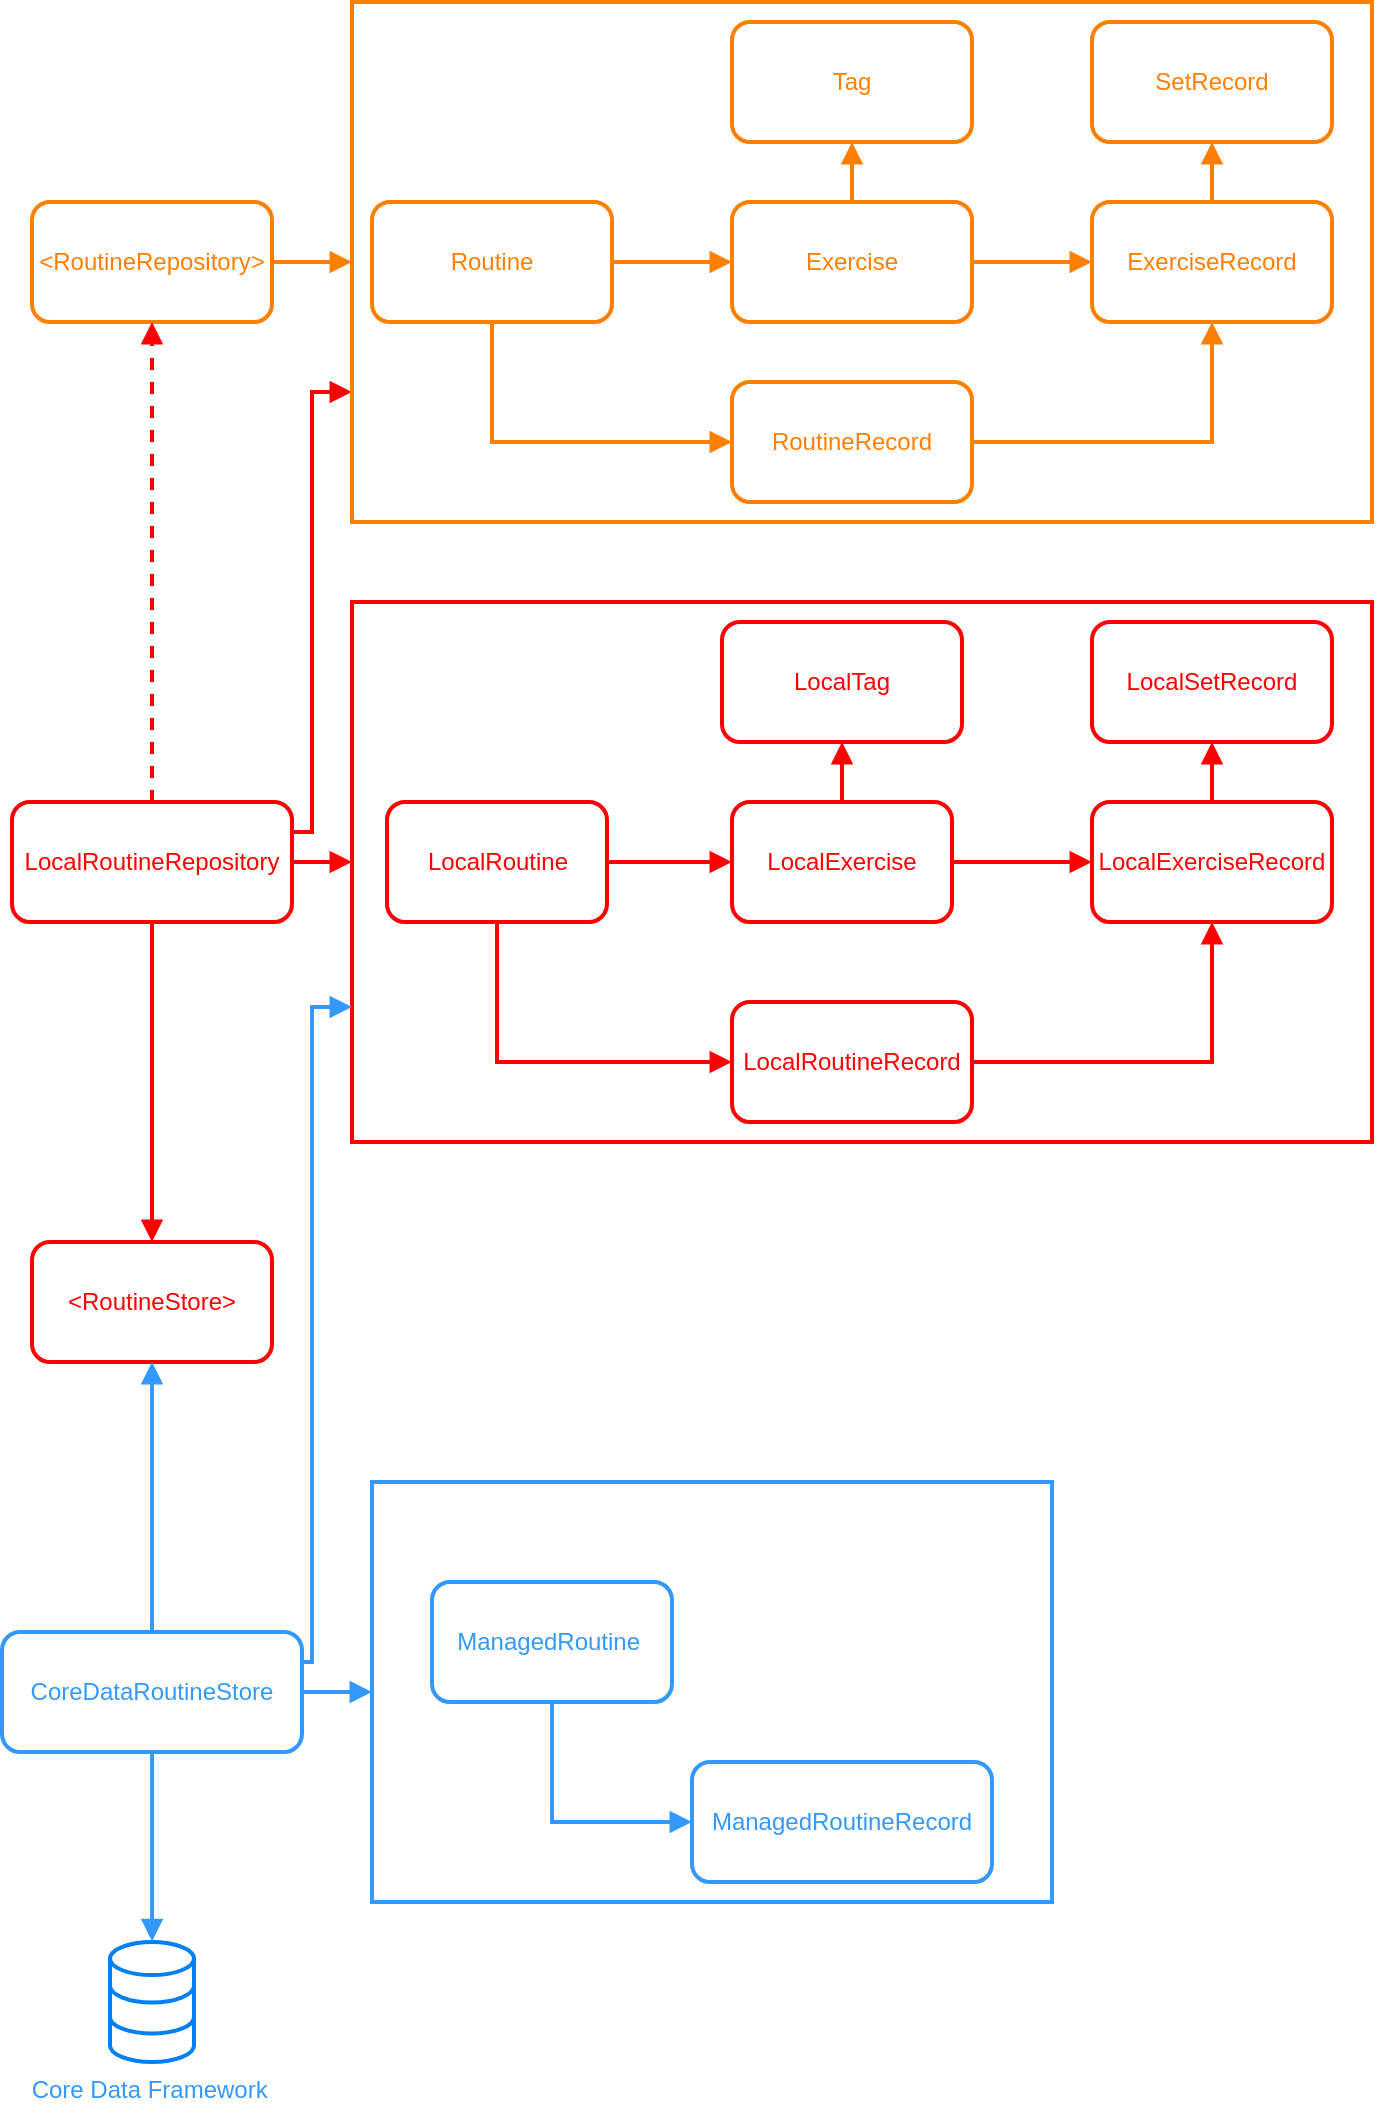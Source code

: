 <mxfile version="20.4.0" type="github">
  <diagram id="2B8HeTFWgGuEjmucc7ja" name="Page-1">
    <mxGraphModel dx="1527" dy="988" grid="1" gridSize="10" guides="1" tooltips="1" connect="1" arrows="1" fold="1" page="1" pageScale="1" pageWidth="850" pageHeight="1100" math="0" shadow="0">
      <root>
        <mxCell id="0" />
        <mxCell id="1" parent="0" />
        <mxCell id="P76DowJpvTOQ1wrHwXYp-2" value="" style="edgeStyle=orthogonalEdgeStyle;rounded=0;orthogonalLoop=1;jettySize=auto;html=1;strokeColor=#FF8000;fontColor=#FF8000;endArrow=block;endFill=1;strokeWidth=2;" parent="1" source="P76DowJpvTOQ1wrHwXYp-3" target="P76DowJpvTOQ1wrHwXYp-6" edge="1">
          <mxGeometry relative="1" as="geometry" />
        </mxCell>
        <mxCell id="P76DowJpvTOQ1wrHwXYp-3" value="Exercise" style="whiteSpace=wrap;html=1;fillColor=#FFFFFF;strokeColor=#FF8000;fontColor=#FF8000;rounded=1;strokeWidth=2;" parent="1" vertex="1">
          <mxGeometry x="410" y="110" width="120" height="60" as="geometry" />
        </mxCell>
        <mxCell id="P76DowJpvTOQ1wrHwXYp-4" value="" style="edgeStyle=orthogonalEdgeStyle;rounded=0;orthogonalLoop=1;jettySize=auto;html=1;strokeColor=#FF8000;fontColor=#FF8000;endArrow=block;endFill=1;strokeWidth=2;" parent="1" source="P76DowJpvTOQ1wrHwXYp-6" target="P76DowJpvTOQ1wrHwXYp-8" edge="1">
          <mxGeometry relative="1" as="geometry" />
        </mxCell>
        <mxCell id="P76DowJpvTOQ1wrHwXYp-6" value="ExerciseRecord" style="whiteSpace=wrap;html=1;fillColor=#FFFFFF;strokeColor=#FF8000;fontColor=#FF8000;rounded=1;strokeWidth=2;" parent="1" vertex="1">
          <mxGeometry x="590" y="110" width="120" height="60" as="geometry" />
        </mxCell>
        <mxCell id="P76DowJpvTOQ1wrHwXYp-8" value="SetRecord" style="whiteSpace=wrap;html=1;fillColor=#FFFFFF;strokeColor=#FF8000;fontColor=#FF8000;rounded=1;strokeWidth=2;" parent="1" vertex="1">
          <mxGeometry x="590" y="20" width="120" height="60" as="geometry" />
        </mxCell>
        <mxCell id="P76DowJpvTOQ1wrHwXYp-9" value="Tag" style="whiteSpace=wrap;html=1;fillColor=#FFFFFF;strokeColor=#FF8000;fontColor=#FF8000;rounded=1;strokeWidth=2;" parent="1" vertex="1">
          <mxGeometry x="410" y="20" width="120" height="60" as="geometry" />
        </mxCell>
        <mxCell id="P76DowJpvTOQ1wrHwXYp-12" value="" style="edgeStyle=orthogonalEdgeStyle;rounded=0;orthogonalLoop=1;jettySize=auto;html=1;strokeColor=#FF8000;fontColor=#FF8000;endArrow=block;endFill=1;strokeWidth=2;exitX=0.5;exitY=0;exitDx=0;exitDy=0;" parent="1" source="P76DowJpvTOQ1wrHwXYp-3" target="P76DowJpvTOQ1wrHwXYp-9" edge="1">
          <mxGeometry relative="1" as="geometry">
            <mxPoint x="540" y="250" as="sourcePoint" />
            <mxPoint x="600" y="250" as="targetPoint" />
          </mxGeometry>
        </mxCell>
        <mxCell id="P76DowJpvTOQ1wrHwXYp-16" style="edgeStyle=orthogonalEdgeStyle;rounded=0;orthogonalLoop=1;jettySize=auto;html=1;exitX=1;exitY=0.5;exitDx=0;exitDy=0;strokeWidth=2;strokeColor=#FF8000;endArrow=block;endFill=1;" parent="1" source="P76DowJpvTOQ1wrHwXYp-13" target="P76DowJpvTOQ1wrHwXYp-3" edge="1">
          <mxGeometry relative="1" as="geometry">
            <Array as="points">
              <mxPoint x="450" y="140" />
              <mxPoint x="450" y="140" />
            </Array>
          </mxGeometry>
        </mxCell>
        <mxCell id="P76DowJpvTOQ1wrHwXYp-17" style="edgeStyle=orthogonalEdgeStyle;rounded=0;orthogonalLoop=1;jettySize=auto;html=1;exitX=0.5;exitY=1;exitDx=0;exitDy=0;strokeColor=#FF8000;strokeWidth=2;endArrow=block;endFill=1;" parent="1" source="P76DowJpvTOQ1wrHwXYp-13" target="P76DowJpvTOQ1wrHwXYp-18" edge="1">
          <mxGeometry relative="1" as="geometry">
            <mxPoint x="290" y="220" as="targetPoint" />
            <Array as="points">
              <mxPoint x="290" y="230" />
              <mxPoint x="300" y="230" />
            </Array>
          </mxGeometry>
        </mxCell>
        <mxCell id="P76DowJpvTOQ1wrHwXYp-13" value="Routine" style="whiteSpace=wrap;html=1;fillColor=#FFFFFF;strokeColor=#FF8000;fontColor=#FF8000;rounded=1;strokeWidth=2;" parent="1" vertex="1">
          <mxGeometry x="230" y="110" width="120" height="60" as="geometry" />
        </mxCell>
        <mxCell id="P76DowJpvTOQ1wrHwXYp-19" style="edgeStyle=orthogonalEdgeStyle;rounded=0;orthogonalLoop=1;jettySize=auto;html=1;exitX=1;exitY=0.5;exitDx=0;exitDy=0;strokeColor=#FF8000;strokeWidth=2;endArrow=block;endFill=1;" parent="1" source="P76DowJpvTOQ1wrHwXYp-18" target="P76DowJpvTOQ1wrHwXYp-6" edge="1">
          <mxGeometry relative="1" as="geometry" />
        </mxCell>
        <mxCell id="P76DowJpvTOQ1wrHwXYp-18" value="RoutineRecord" style="whiteSpace=wrap;html=1;fillColor=#FFFFFF;strokeColor=#FF8000;fontColor=#FF8000;rounded=1;strokeWidth=2;" parent="1" vertex="1">
          <mxGeometry x="410" y="200" width="120" height="60" as="geometry" />
        </mxCell>
        <mxCell id="P76DowJpvTOQ1wrHwXYp-21" style="edgeStyle=orthogonalEdgeStyle;rounded=0;orthogonalLoop=1;jettySize=auto;html=1;exitX=1;exitY=0.5;exitDx=0;exitDy=0;strokeColor=#FF8000;strokeWidth=2;endArrow=block;endFill=1;entryX=0;entryY=0.5;entryDx=0;entryDy=0;" parent="1" source="P76DowJpvTOQ1wrHwXYp-20" target="A9DVxl9CaK6HadDMUJsp-2" edge="1">
          <mxGeometry relative="1" as="geometry" />
        </mxCell>
        <mxCell id="P76DowJpvTOQ1wrHwXYp-20" value="&amp;lt;RoutineRepository&amp;gt;" style="whiteSpace=wrap;html=1;fillColor=#FFFFFF;strokeColor=#FF8000;fontColor=#FF8000;rounded=1;strokeWidth=2;" parent="1" vertex="1">
          <mxGeometry x="60" y="110" width="120" height="60" as="geometry" />
        </mxCell>
        <mxCell id="nDqYQMqsm7BXhGVikqZE-32" style="edgeStyle=orthogonalEdgeStyle;rounded=0;orthogonalLoop=1;jettySize=auto;html=1;exitX=0.5;exitY=1;exitDx=0;exitDy=0;strokeColor=#FF0000;strokeWidth=2;endArrow=block;endFill=1;" parent="1" source="nDqYQMqsm7BXhGVikqZE-3" target="nDqYQMqsm7BXhGVikqZE-7" edge="1">
          <mxGeometry relative="1" as="geometry" />
        </mxCell>
        <mxCell id="nDqYQMqsm7BXhGVikqZE-33" style="edgeStyle=orthogonalEdgeStyle;rounded=0;orthogonalLoop=1;jettySize=auto;html=1;exitX=1;exitY=0.5;exitDx=0;exitDy=0;strokeColor=#FF0000;strokeWidth=2;endArrow=block;endFill=1;entryX=0;entryY=0.481;entryDx=0;entryDy=0;entryPerimeter=0;" parent="1" source="nDqYQMqsm7BXhGVikqZE-3" target="A9DVxl9CaK6HadDMUJsp-3" edge="1">
          <mxGeometry relative="1" as="geometry" />
        </mxCell>
        <mxCell id="nDqYQMqsm7BXhGVikqZE-38" style="edgeStyle=orthogonalEdgeStyle;rounded=0;orthogonalLoop=1;jettySize=auto;html=1;exitX=0.5;exitY=0;exitDx=0;exitDy=0;strokeColor=#FF0000;strokeWidth=2;endArrow=block;endFill=1;dashed=1;" parent="1" source="nDqYQMqsm7BXhGVikqZE-3" target="P76DowJpvTOQ1wrHwXYp-20" edge="1">
          <mxGeometry relative="1" as="geometry" />
        </mxCell>
        <mxCell id="A9DVxl9CaK6HadDMUJsp-5" style="edgeStyle=orthogonalEdgeStyle;rounded=0;orthogonalLoop=1;jettySize=auto;html=1;exitX=1;exitY=0.25;exitDx=0;exitDy=0;strokeWidth=2;strokeColor=#FF0000;entryX=0;entryY=0.75;entryDx=0;entryDy=0;endArrow=block;endFill=1;" edge="1" parent="1" source="nDqYQMqsm7BXhGVikqZE-3" target="A9DVxl9CaK6HadDMUJsp-2">
          <mxGeometry relative="1" as="geometry">
            <mxPoint x="160.0" y="310" as="targetPoint" />
            <Array as="points">
              <mxPoint x="200" y="425" />
              <mxPoint x="200" y="205" />
            </Array>
          </mxGeometry>
        </mxCell>
        <mxCell id="nDqYQMqsm7BXhGVikqZE-3" value="LocalRoutineRepository" style="rounded=1;whiteSpace=wrap;html=1;strokeColor=#FF0000;strokeWidth=2;fillColor=#FFFFFF;fontColor=#FF0000;" parent="1" vertex="1">
          <mxGeometry x="50" y="410" width="140" height="60" as="geometry" />
        </mxCell>
        <mxCell id="nDqYQMqsm7BXhGVikqZE-7" value="&amp;lt;RoutineStore&amp;gt;" style="whiteSpace=wrap;html=1;fillColor=#FFFFFF;strokeColor=#FF0000;fontColor=#FF0000;rounded=1;strokeWidth=2;" parent="1" vertex="1">
          <mxGeometry x="60" y="630" width="120" height="60" as="geometry" />
        </mxCell>
        <mxCell id="nDqYQMqsm7BXhGVikqZE-26" value="" style="edgeStyle=orthogonalEdgeStyle;rounded=0;orthogonalLoop=1;jettySize=auto;html=1;strokeColor=#FF0000;strokeWidth=2;endArrow=block;endFill=1;" parent="1" source="nDqYQMqsm7BXhGVikqZE-21" target="nDqYQMqsm7BXhGVikqZE-25" edge="1">
          <mxGeometry relative="1" as="geometry" />
        </mxCell>
        <mxCell id="nDqYQMqsm7BXhGVikqZE-30" value="" style="edgeStyle=orthogonalEdgeStyle;rounded=0;orthogonalLoop=1;jettySize=auto;html=1;strokeColor=#FF0000;strokeWidth=2;endArrow=block;endFill=1;" parent="1" source="nDqYQMqsm7BXhGVikqZE-21" target="nDqYQMqsm7BXhGVikqZE-29" edge="1">
          <mxGeometry relative="1" as="geometry" />
        </mxCell>
        <mxCell id="nDqYQMqsm7BXhGVikqZE-21" value="LocalExercise" style="rounded=1;whiteSpace=wrap;html=1;strokeColor=#FF0000;strokeWidth=2;fillColor=#FFFFFF;fontColor=#FF0000;" parent="1" vertex="1">
          <mxGeometry x="410" y="410" width="110" height="60" as="geometry" />
        </mxCell>
        <mxCell id="nDqYQMqsm7BXhGVikqZE-23" style="edgeStyle=orthogonalEdgeStyle;rounded=0;orthogonalLoop=1;jettySize=auto;html=1;exitX=1;exitY=0.5;exitDx=0;exitDy=0;strokeColor=#FF0000;strokeWidth=2;endArrow=block;endFill=1;" parent="1" source="nDqYQMqsm7BXhGVikqZE-22" target="nDqYQMqsm7BXhGVikqZE-21" edge="1">
          <mxGeometry relative="1" as="geometry" />
        </mxCell>
        <mxCell id="nDqYQMqsm7BXhGVikqZE-35" value="" style="edgeStyle=orthogonalEdgeStyle;rounded=0;orthogonalLoop=1;jettySize=auto;html=1;strokeColor=#FF0000;strokeWidth=2;endArrow=block;endFill=1;entryX=0;entryY=0.5;entryDx=0;entryDy=0;exitX=0.5;exitY=1;exitDx=0;exitDy=0;" parent="1" source="nDqYQMqsm7BXhGVikqZE-22" target="nDqYQMqsm7BXhGVikqZE-34" edge="1">
          <mxGeometry relative="1" as="geometry" />
        </mxCell>
        <mxCell id="nDqYQMqsm7BXhGVikqZE-22" value="LocalRoutine" style="rounded=1;whiteSpace=wrap;html=1;strokeColor=#FF0000;strokeWidth=2;fillColor=#FFFFFF;fontColor=#FF0000;" parent="1" vertex="1">
          <mxGeometry x="237.5" y="410" width="110" height="60" as="geometry" />
        </mxCell>
        <mxCell id="nDqYQMqsm7BXhGVikqZE-28" value="" style="edgeStyle=orthogonalEdgeStyle;rounded=0;orthogonalLoop=1;jettySize=auto;html=1;strokeColor=#FF0000;strokeWidth=2;endArrow=block;endFill=1;" parent="1" source="nDqYQMqsm7BXhGVikqZE-25" target="nDqYQMqsm7BXhGVikqZE-27" edge="1">
          <mxGeometry relative="1" as="geometry" />
        </mxCell>
        <mxCell id="nDqYQMqsm7BXhGVikqZE-25" value="LocalExerciseRecord" style="whiteSpace=wrap;html=1;fillColor=#FFFFFF;strokeColor=#FF0000;fontColor=#FF0000;rounded=1;strokeWidth=2;" parent="1" vertex="1">
          <mxGeometry x="590" y="410" width="120" height="60" as="geometry" />
        </mxCell>
        <mxCell id="nDqYQMqsm7BXhGVikqZE-27" value="LocalSetRecord" style="whiteSpace=wrap;html=1;fillColor=#FFFFFF;strokeColor=#FF0000;fontColor=#FF0000;rounded=1;strokeWidth=2;" parent="1" vertex="1">
          <mxGeometry x="590" y="320" width="120" height="60" as="geometry" />
        </mxCell>
        <mxCell id="nDqYQMqsm7BXhGVikqZE-29" value="LocalTag" style="whiteSpace=wrap;html=1;fillColor=#FFFFFF;strokeColor=#FF0000;fontColor=#FF0000;rounded=1;strokeWidth=2;" parent="1" vertex="1">
          <mxGeometry x="405" y="320" width="120" height="60" as="geometry" />
        </mxCell>
        <mxCell id="nDqYQMqsm7BXhGVikqZE-36" style="edgeStyle=orthogonalEdgeStyle;rounded=0;orthogonalLoop=1;jettySize=auto;html=1;exitX=1;exitY=0.5;exitDx=0;exitDy=0;strokeColor=#FF0000;strokeWidth=2;endArrow=block;endFill=1;" parent="1" source="nDqYQMqsm7BXhGVikqZE-34" target="nDqYQMqsm7BXhGVikqZE-25" edge="1">
          <mxGeometry relative="1" as="geometry" />
        </mxCell>
        <mxCell id="nDqYQMqsm7BXhGVikqZE-34" value="LocalRoutineRecord" style="whiteSpace=wrap;html=1;fillColor=#FFFFFF;strokeColor=#FF0000;fontColor=#FF0000;rounded=1;strokeWidth=2;" parent="1" vertex="1">
          <mxGeometry x="410" y="510" width="120" height="60" as="geometry" />
        </mxCell>
        <mxCell id="A9DVxl9CaK6HadDMUJsp-2" value="" style="rounded=0;whiteSpace=wrap;html=1;fillColor=none;strokeWidth=2;strokeColor=#FF8000;" vertex="1" parent="1">
          <mxGeometry x="220" y="10" width="510" height="260" as="geometry" />
        </mxCell>
        <mxCell id="A9DVxl9CaK6HadDMUJsp-3" value="" style="rounded=0;whiteSpace=wrap;html=1;strokeColor=#FF0000;strokeWidth=2;fillColor=none;" vertex="1" parent="1">
          <mxGeometry x="220" y="310" width="510" height="270" as="geometry" />
        </mxCell>
        <mxCell id="A9DVxl9CaK6HadDMUJsp-7" style="edgeStyle=orthogonalEdgeStyle;rounded=0;orthogonalLoop=1;jettySize=auto;html=1;exitX=0.5;exitY=0;exitDx=0;exitDy=0;entryX=0.5;entryY=1;entryDx=0;entryDy=0;strokeColor=#3399FF;strokeWidth=2;endArrow=block;endFill=1;" edge="1" parent="1" source="A9DVxl9CaK6HadDMUJsp-6" target="nDqYQMqsm7BXhGVikqZE-7">
          <mxGeometry relative="1" as="geometry" />
        </mxCell>
        <mxCell id="A9DVxl9CaK6HadDMUJsp-14" style="edgeStyle=orthogonalEdgeStyle;rounded=0;orthogonalLoop=1;jettySize=auto;html=1;exitX=1;exitY=0.5;exitDx=0;exitDy=0;strokeColor=#3399FF;strokeWidth=2;fontColor=#3399FF;endArrow=block;endFill=1;" edge="1" parent="1" source="A9DVxl9CaK6HadDMUJsp-6" target="A9DVxl9CaK6HadDMUJsp-12">
          <mxGeometry relative="1" as="geometry" />
        </mxCell>
        <mxCell id="A9DVxl9CaK6HadDMUJsp-16" value="" style="edgeStyle=orthogonalEdgeStyle;rounded=0;orthogonalLoop=1;jettySize=auto;html=1;strokeColor=#3399FF;strokeWidth=2;fontColor=#3399FF;endArrow=block;endFill=1;entryX=0.501;entryY=-0.006;entryDx=0;entryDy=0;entryPerimeter=0;" edge="1" parent="1" source="A9DVxl9CaK6HadDMUJsp-6" target="A9DVxl9CaK6HadDMUJsp-18">
          <mxGeometry relative="1" as="geometry">
            <mxPoint x="120" y="990" as="targetPoint" />
          </mxGeometry>
        </mxCell>
        <mxCell id="A9DVxl9CaK6HadDMUJsp-17" style="edgeStyle=orthogonalEdgeStyle;rounded=0;orthogonalLoop=1;jettySize=auto;html=1;exitX=1;exitY=0.25;exitDx=0;exitDy=0;strokeColor=#3399FF;strokeWidth=2;fontColor=#3399FF;endArrow=block;endFill=1;entryX=0;entryY=0.75;entryDx=0;entryDy=0;" edge="1" parent="1" source="A9DVxl9CaK6HadDMUJsp-6" target="A9DVxl9CaK6HadDMUJsp-3">
          <mxGeometry relative="1" as="geometry">
            <mxPoint x="220" y="690" as="targetPoint" />
            <Array as="points">
              <mxPoint x="200" y="840" />
              <mxPoint x="200" y="512" />
            </Array>
          </mxGeometry>
        </mxCell>
        <mxCell id="A9DVxl9CaK6HadDMUJsp-6" value="&lt;font color=&quot;#3399ff&quot;&gt;CoreDataRoutineStore&lt;/font&gt;" style="rounded=1;whiteSpace=wrap;html=1;strokeColor=#3399FF;strokeWidth=2;fillColor=none;" vertex="1" parent="1">
          <mxGeometry x="45" y="825" width="150" height="60" as="geometry" />
        </mxCell>
        <mxCell id="A9DVxl9CaK6HadDMUJsp-10" style="edgeStyle=orthogonalEdgeStyle;rounded=0;orthogonalLoop=1;jettySize=auto;html=1;exitX=0.5;exitY=1;exitDx=0;exitDy=0;strokeColor=#3399FF;strokeWidth=2;fontColor=#3399FF;endArrow=block;endFill=1;entryX=0;entryY=0.5;entryDx=0;entryDy=0;" edge="1" parent="1" source="A9DVxl9CaK6HadDMUJsp-9" target="A9DVxl9CaK6HadDMUJsp-11">
          <mxGeometry relative="1" as="geometry">
            <mxPoint x="410" y="940" as="targetPoint" />
          </mxGeometry>
        </mxCell>
        <mxCell id="A9DVxl9CaK6HadDMUJsp-12" value="" style="rounded=0;whiteSpace=wrap;html=1;strokeColor=#3399FF;strokeWidth=2;fontColor=#3399FF;fillColor=none;" vertex="1" parent="1">
          <mxGeometry x="230" y="750" width="340" height="210" as="geometry" />
        </mxCell>
        <mxCell id="A9DVxl9CaK6HadDMUJsp-9" value="&lt;font color=&quot;#3399ff&quot;&gt;ManagedRoutine&lt;/font&gt;&amp;nbsp;" style="rounded=1;whiteSpace=wrap;html=1;strokeColor=#3399FF;strokeWidth=2;fillColor=none;" vertex="1" parent="1">
          <mxGeometry x="260" y="800" width="120" height="60" as="geometry" />
        </mxCell>
        <mxCell id="A9DVxl9CaK6HadDMUJsp-11" value="ManagedRoutineRecord" style="rounded=1;whiteSpace=wrap;html=1;strokeColor=#3399FF;strokeWidth=2;fontColor=#3399FF;fillColor=none;" vertex="1" parent="1">
          <mxGeometry x="390" y="890" width="150" height="60" as="geometry" />
        </mxCell>
        <mxCell id="A9DVxl9CaK6HadDMUJsp-18" value="Core Data Framework&amp;nbsp;" style="html=1;verticalLabelPosition=bottom;align=center;labelBackgroundColor=#ffffff;verticalAlign=top;strokeWidth=2;strokeColor=#0080F0;shadow=0;dashed=0;shape=mxgraph.ios7.icons.data;fontColor=#3399FF;fillColor=none;" vertex="1" parent="1">
          <mxGeometry x="99" y="980" width="42" height="60" as="geometry" />
        </mxCell>
      </root>
    </mxGraphModel>
  </diagram>
</mxfile>
